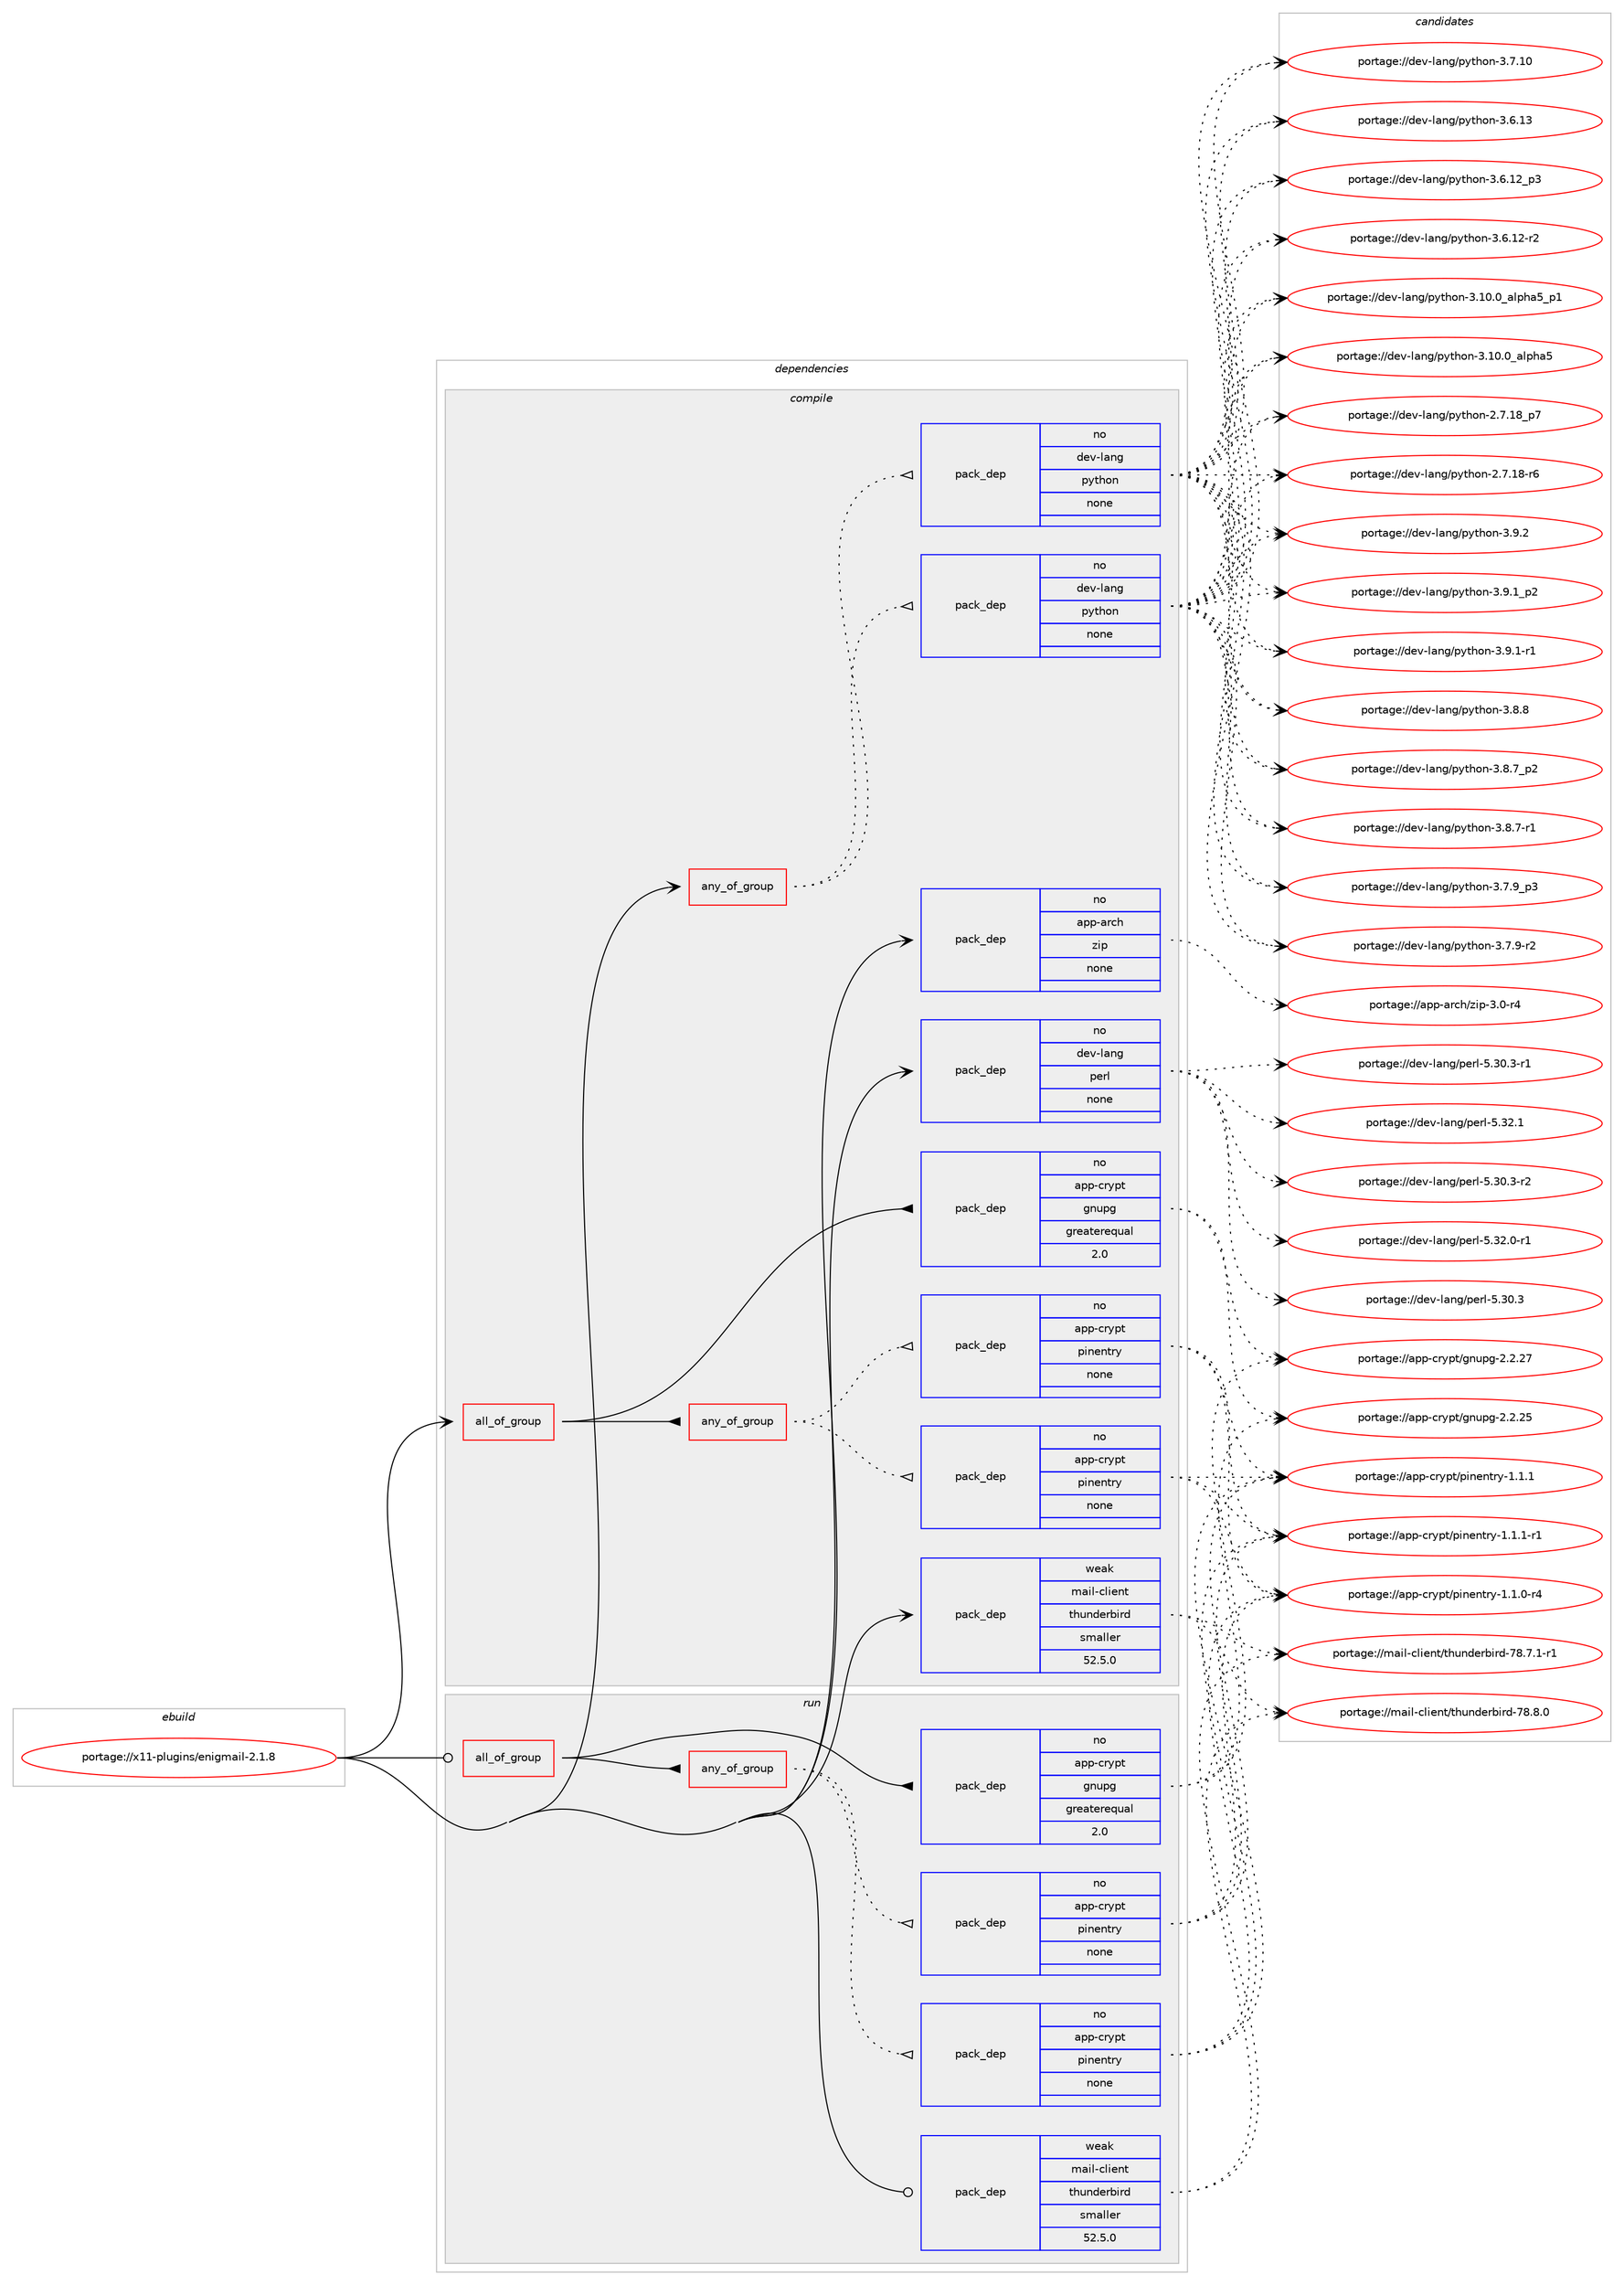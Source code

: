 digraph prolog {

# *************
# Graph options
# *************

newrank=true;
concentrate=true;
compound=true;
graph [rankdir=LR,fontname=Helvetica,fontsize=10,ranksep=1.5];#, ranksep=2.5, nodesep=0.2];
edge  [arrowhead=vee];
node  [fontname=Helvetica,fontsize=10];

# **********
# The ebuild
# **********

subgraph cluster_leftcol {
color=gray;
rank=same;
label=<<i>ebuild</i>>;
id [label="portage://x11-plugins/enigmail-2.1.8", color=red, width=4, href="../x11-plugins/enigmail-2.1.8.svg"];
}

# ****************
# The dependencies
# ****************

subgraph cluster_midcol {
color=gray;
label=<<i>dependencies</i>>;
subgraph cluster_compile {
fillcolor="#eeeeee";
style=filled;
label=<<i>compile</i>>;
subgraph all7 {
dependency1496 [label=<<TABLE BORDER="0" CELLBORDER="1" CELLSPACING="0" CELLPADDING="4"><TR><TD CELLPADDING="10">all_of_group</TD></TR></TABLE>>, shape=none, color=red];subgraph pack1276 {
dependency1497 [label=<<TABLE BORDER="0" CELLBORDER="1" CELLSPACING="0" CELLPADDING="4" WIDTH="220"><TR><TD ROWSPAN="6" CELLPADDING="30">pack_dep</TD></TR><TR><TD WIDTH="110">no</TD></TR><TR><TD>app-crypt</TD></TR><TR><TD>gnupg</TD></TR><TR><TD>greaterequal</TD></TR><TR><TD>2.0</TD></TR></TABLE>>, shape=none, color=blue];
}
dependency1496:e -> dependency1497:w [weight=20,style="solid",arrowhead="inv"];
subgraph any17 {
dependency1498 [label=<<TABLE BORDER="0" CELLBORDER="1" CELLSPACING="0" CELLPADDING="4"><TR><TD CELLPADDING="10">any_of_group</TD></TR></TABLE>>, shape=none, color=red];subgraph pack1277 {
dependency1499 [label=<<TABLE BORDER="0" CELLBORDER="1" CELLSPACING="0" CELLPADDING="4" WIDTH="220"><TR><TD ROWSPAN="6" CELLPADDING="30">pack_dep</TD></TR><TR><TD WIDTH="110">no</TD></TR><TR><TD>app-crypt</TD></TR><TR><TD>pinentry</TD></TR><TR><TD>none</TD></TR><TR><TD></TD></TR></TABLE>>, shape=none, color=blue];
}
dependency1498:e -> dependency1499:w [weight=20,style="dotted",arrowhead="oinv"];
subgraph pack1278 {
dependency1500 [label=<<TABLE BORDER="0" CELLBORDER="1" CELLSPACING="0" CELLPADDING="4" WIDTH="220"><TR><TD ROWSPAN="6" CELLPADDING="30">pack_dep</TD></TR><TR><TD WIDTH="110">no</TD></TR><TR><TD>app-crypt</TD></TR><TR><TD>pinentry</TD></TR><TR><TD>none</TD></TR><TR><TD></TD></TR></TABLE>>, shape=none, color=blue];
}
dependency1498:e -> dependency1500:w [weight=20,style="dotted",arrowhead="oinv"];
}
dependency1496:e -> dependency1498:w [weight=20,style="solid",arrowhead="inv"];
}
id:e -> dependency1496:w [weight=20,style="solid",arrowhead="vee"];
subgraph any18 {
dependency1501 [label=<<TABLE BORDER="0" CELLBORDER="1" CELLSPACING="0" CELLPADDING="4"><TR><TD CELLPADDING="10">any_of_group</TD></TR></TABLE>>, shape=none, color=red];subgraph pack1279 {
dependency1502 [label=<<TABLE BORDER="0" CELLBORDER="1" CELLSPACING="0" CELLPADDING="4" WIDTH="220"><TR><TD ROWSPAN="6" CELLPADDING="30">pack_dep</TD></TR><TR><TD WIDTH="110">no</TD></TR><TR><TD>dev-lang</TD></TR><TR><TD>python</TD></TR><TR><TD>none</TD></TR><TR><TD></TD></TR></TABLE>>, shape=none, color=blue];
}
dependency1501:e -> dependency1502:w [weight=20,style="dotted",arrowhead="oinv"];
subgraph pack1280 {
dependency1503 [label=<<TABLE BORDER="0" CELLBORDER="1" CELLSPACING="0" CELLPADDING="4" WIDTH="220"><TR><TD ROWSPAN="6" CELLPADDING="30">pack_dep</TD></TR><TR><TD WIDTH="110">no</TD></TR><TR><TD>dev-lang</TD></TR><TR><TD>python</TD></TR><TR><TD>none</TD></TR><TR><TD></TD></TR></TABLE>>, shape=none, color=blue];
}
dependency1501:e -> dependency1503:w [weight=20,style="dotted",arrowhead="oinv"];
}
id:e -> dependency1501:w [weight=20,style="solid",arrowhead="vee"];
subgraph pack1281 {
dependency1504 [label=<<TABLE BORDER="0" CELLBORDER="1" CELLSPACING="0" CELLPADDING="4" WIDTH="220"><TR><TD ROWSPAN="6" CELLPADDING="30">pack_dep</TD></TR><TR><TD WIDTH="110">no</TD></TR><TR><TD>app-arch</TD></TR><TR><TD>zip</TD></TR><TR><TD>none</TD></TR><TR><TD></TD></TR></TABLE>>, shape=none, color=blue];
}
id:e -> dependency1504:w [weight=20,style="solid",arrowhead="vee"];
subgraph pack1282 {
dependency1505 [label=<<TABLE BORDER="0" CELLBORDER="1" CELLSPACING="0" CELLPADDING="4" WIDTH="220"><TR><TD ROWSPAN="6" CELLPADDING="30">pack_dep</TD></TR><TR><TD WIDTH="110">no</TD></TR><TR><TD>dev-lang</TD></TR><TR><TD>perl</TD></TR><TR><TD>none</TD></TR><TR><TD></TD></TR></TABLE>>, shape=none, color=blue];
}
id:e -> dependency1505:w [weight=20,style="solid",arrowhead="vee"];
subgraph pack1283 {
dependency1506 [label=<<TABLE BORDER="0" CELLBORDER="1" CELLSPACING="0" CELLPADDING="4" WIDTH="220"><TR><TD ROWSPAN="6" CELLPADDING="30">pack_dep</TD></TR><TR><TD WIDTH="110">weak</TD></TR><TR><TD>mail-client</TD></TR><TR><TD>thunderbird</TD></TR><TR><TD>smaller</TD></TR><TR><TD>52.5.0</TD></TR></TABLE>>, shape=none, color=blue];
}
id:e -> dependency1506:w [weight=20,style="solid",arrowhead="vee"];
}
subgraph cluster_compileandrun {
fillcolor="#eeeeee";
style=filled;
label=<<i>compile and run</i>>;
}
subgraph cluster_run {
fillcolor="#eeeeee";
style=filled;
label=<<i>run</i>>;
subgraph all8 {
dependency1507 [label=<<TABLE BORDER="0" CELLBORDER="1" CELLSPACING="0" CELLPADDING="4"><TR><TD CELLPADDING="10">all_of_group</TD></TR></TABLE>>, shape=none, color=red];subgraph pack1284 {
dependency1508 [label=<<TABLE BORDER="0" CELLBORDER="1" CELLSPACING="0" CELLPADDING="4" WIDTH="220"><TR><TD ROWSPAN="6" CELLPADDING="30">pack_dep</TD></TR><TR><TD WIDTH="110">no</TD></TR><TR><TD>app-crypt</TD></TR><TR><TD>gnupg</TD></TR><TR><TD>greaterequal</TD></TR><TR><TD>2.0</TD></TR></TABLE>>, shape=none, color=blue];
}
dependency1507:e -> dependency1508:w [weight=20,style="solid",arrowhead="inv"];
subgraph any19 {
dependency1509 [label=<<TABLE BORDER="0" CELLBORDER="1" CELLSPACING="0" CELLPADDING="4"><TR><TD CELLPADDING="10">any_of_group</TD></TR></TABLE>>, shape=none, color=red];subgraph pack1285 {
dependency1510 [label=<<TABLE BORDER="0" CELLBORDER="1" CELLSPACING="0" CELLPADDING="4" WIDTH="220"><TR><TD ROWSPAN="6" CELLPADDING="30">pack_dep</TD></TR><TR><TD WIDTH="110">no</TD></TR><TR><TD>app-crypt</TD></TR><TR><TD>pinentry</TD></TR><TR><TD>none</TD></TR><TR><TD></TD></TR></TABLE>>, shape=none, color=blue];
}
dependency1509:e -> dependency1510:w [weight=20,style="dotted",arrowhead="oinv"];
subgraph pack1286 {
dependency1511 [label=<<TABLE BORDER="0" CELLBORDER="1" CELLSPACING="0" CELLPADDING="4" WIDTH="220"><TR><TD ROWSPAN="6" CELLPADDING="30">pack_dep</TD></TR><TR><TD WIDTH="110">no</TD></TR><TR><TD>app-crypt</TD></TR><TR><TD>pinentry</TD></TR><TR><TD>none</TD></TR><TR><TD></TD></TR></TABLE>>, shape=none, color=blue];
}
dependency1509:e -> dependency1511:w [weight=20,style="dotted",arrowhead="oinv"];
}
dependency1507:e -> dependency1509:w [weight=20,style="solid",arrowhead="inv"];
}
id:e -> dependency1507:w [weight=20,style="solid",arrowhead="odot"];
subgraph pack1287 {
dependency1512 [label=<<TABLE BORDER="0" CELLBORDER="1" CELLSPACING="0" CELLPADDING="4" WIDTH="220"><TR><TD ROWSPAN="6" CELLPADDING="30">pack_dep</TD></TR><TR><TD WIDTH="110">weak</TD></TR><TR><TD>mail-client</TD></TR><TR><TD>thunderbird</TD></TR><TR><TD>smaller</TD></TR><TR><TD>52.5.0</TD></TR></TABLE>>, shape=none, color=blue];
}
id:e -> dependency1512:w [weight=20,style="solid",arrowhead="odot"];
}
}

# **************
# The candidates
# **************

subgraph cluster_choices {
rank=same;
color=gray;
label=<<i>candidates</i>>;

subgraph choice1276 {
color=black;
nodesep=1;
choice9711211245991141211121164710311011711210345504650465055 [label="portage://app-crypt/gnupg-2.2.27", color=red, width=4,href="../app-crypt/gnupg-2.2.27.svg"];
choice9711211245991141211121164710311011711210345504650465053 [label="portage://app-crypt/gnupg-2.2.25", color=red, width=4,href="../app-crypt/gnupg-2.2.25.svg"];
dependency1497:e -> choice9711211245991141211121164710311011711210345504650465055:w [style=dotted,weight="100"];
dependency1497:e -> choice9711211245991141211121164710311011711210345504650465053:w [style=dotted,weight="100"];
}
subgraph choice1277 {
color=black;
nodesep=1;
choice971121124599114121112116471121051101011101161141214549464946494511449 [label="portage://app-crypt/pinentry-1.1.1-r1", color=red, width=4,href="../app-crypt/pinentry-1.1.1-r1.svg"];
choice97112112459911412111211647112105110101110116114121454946494649 [label="portage://app-crypt/pinentry-1.1.1", color=red, width=4,href="../app-crypt/pinentry-1.1.1.svg"];
choice971121124599114121112116471121051101011101161141214549464946484511452 [label="portage://app-crypt/pinentry-1.1.0-r4", color=red, width=4,href="../app-crypt/pinentry-1.1.0-r4.svg"];
dependency1499:e -> choice971121124599114121112116471121051101011101161141214549464946494511449:w [style=dotted,weight="100"];
dependency1499:e -> choice97112112459911412111211647112105110101110116114121454946494649:w [style=dotted,weight="100"];
dependency1499:e -> choice971121124599114121112116471121051101011101161141214549464946484511452:w [style=dotted,weight="100"];
}
subgraph choice1278 {
color=black;
nodesep=1;
choice971121124599114121112116471121051101011101161141214549464946494511449 [label="portage://app-crypt/pinentry-1.1.1-r1", color=red, width=4,href="../app-crypt/pinentry-1.1.1-r1.svg"];
choice97112112459911412111211647112105110101110116114121454946494649 [label="portage://app-crypt/pinentry-1.1.1", color=red, width=4,href="../app-crypt/pinentry-1.1.1.svg"];
choice971121124599114121112116471121051101011101161141214549464946484511452 [label="portage://app-crypt/pinentry-1.1.0-r4", color=red, width=4,href="../app-crypt/pinentry-1.1.0-r4.svg"];
dependency1500:e -> choice971121124599114121112116471121051101011101161141214549464946494511449:w [style=dotted,weight="100"];
dependency1500:e -> choice97112112459911412111211647112105110101110116114121454946494649:w [style=dotted,weight="100"];
dependency1500:e -> choice971121124599114121112116471121051101011101161141214549464946484511452:w [style=dotted,weight="100"];
}
subgraph choice1279 {
color=black;
nodesep=1;
choice100101118451089711010347112121116104111110455146574650 [label="portage://dev-lang/python-3.9.2", color=red, width=4,href="../dev-lang/python-3.9.2.svg"];
choice1001011184510897110103471121211161041111104551465746499511250 [label="portage://dev-lang/python-3.9.1_p2", color=red, width=4,href="../dev-lang/python-3.9.1_p2.svg"];
choice1001011184510897110103471121211161041111104551465746494511449 [label="portage://dev-lang/python-3.9.1-r1", color=red, width=4,href="../dev-lang/python-3.9.1-r1.svg"];
choice100101118451089711010347112121116104111110455146564656 [label="portage://dev-lang/python-3.8.8", color=red, width=4,href="../dev-lang/python-3.8.8.svg"];
choice1001011184510897110103471121211161041111104551465646559511250 [label="portage://dev-lang/python-3.8.7_p2", color=red, width=4,href="../dev-lang/python-3.8.7_p2.svg"];
choice1001011184510897110103471121211161041111104551465646554511449 [label="portage://dev-lang/python-3.8.7-r1", color=red, width=4,href="../dev-lang/python-3.8.7-r1.svg"];
choice1001011184510897110103471121211161041111104551465546579511251 [label="portage://dev-lang/python-3.7.9_p3", color=red, width=4,href="../dev-lang/python-3.7.9_p3.svg"];
choice1001011184510897110103471121211161041111104551465546574511450 [label="portage://dev-lang/python-3.7.9-r2", color=red, width=4,href="../dev-lang/python-3.7.9-r2.svg"];
choice10010111845108971101034711212111610411111045514655464948 [label="portage://dev-lang/python-3.7.10", color=red, width=4,href="../dev-lang/python-3.7.10.svg"];
choice10010111845108971101034711212111610411111045514654464951 [label="portage://dev-lang/python-3.6.13", color=red, width=4,href="../dev-lang/python-3.6.13.svg"];
choice100101118451089711010347112121116104111110455146544649509511251 [label="portage://dev-lang/python-3.6.12_p3", color=red, width=4,href="../dev-lang/python-3.6.12_p3.svg"];
choice100101118451089711010347112121116104111110455146544649504511450 [label="portage://dev-lang/python-3.6.12-r2", color=red, width=4,href="../dev-lang/python-3.6.12-r2.svg"];
choice10010111845108971101034711212111610411111045514649484648959710811210497539511249 [label="portage://dev-lang/python-3.10.0_alpha5_p1", color=red, width=4,href="../dev-lang/python-3.10.0_alpha5_p1.svg"];
choice1001011184510897110103471121211161041111104551464948464895971081121049753 [label="portage://dev-lang/python-3.10.0_alpha5", color=red, width=4,href="../dev-lang/python-3.10.0_alpha5.svg"];
choice100101118451089711010347112121116104111110455046554649569511255 [label="portage://dev-lang/python-2.7.18_p7", color=red, width=4,href="../dev-lang/python-2.7.18_p7.svg"];
choice100101118451089711010347112121116104111110455046554649564511454 [label="portage://dev-lang/python-2.7.18-r6", color=red, width=4,href="../dev-lang/python-2.7.18-r6.svg"];
dependency1502:e -> choice100101118451089711010347112121116104111110455146574650:w [style=dotted,weight="100"];
dependency1502:e -> choice1001011184510897110103471121211161041111104551465746499511250:w [style=dotted,weight="100"];
dependency1502:e -> choice1001011184510897110103471121211161041111104551465746494511449:w [style=dotted,weight="100"];
dependency1502:e -> choice100101118451089711010347112121116104111110455146564656:w [style=dotted,weight="100"];
dependency1502:e -> choice1001011184510897110103471121211161041111104551465646559511250:w [style=dotted,weight="100"];
dependency1502:e -> choice1001011184510897110103471121211161041111104551465646554511449:w [style=dotted,weight="100"];
dependency1502:e -> choice1001011184510897110103471121211161041111104551465546579511251:w [style=dotted,weight="100"];
dependency1502:e -> choice1001011184510897110103471121211161041111104551465546574511450:w [style=dotted,weight="100"];
dependency1502:e -> choice10010111845108971101034711212111610411111045514655464948:w [style=dotted,weight="100"];
dependency1502:e -> choice10010111845108971101034711212111610411111045514654464951:w [style=dotted,weight="100"];
dependency1502:e -> choice100101118451089711010347112121116104111110455146544649509511251:w [style=dotted,weight="100"];
dependency1502:e -> choice100101118451089711010347112121116104111110455146544649504511450:w [style=dotted,weight="100"];
dependency1502:e -> choice10010111845108971101034711212111610411111045514649484648959710811210497539511249:w [style=dotted,weight="100"];
dependency1502:e -> choice1001011184510897110103471121211161041111104551464948464895971081121049753:w [style=dotted,weight="100"];
dependency1502:e -> choice100101118451089711010347112121116104111110455046554649569511255:w [style=dotted,weight="100"];
dependency1502:e -> choice100101118451089711010347112121116104111110455046554649564511454:w [style=dotted,weight="100"];
}
subgraph choice1280 {
color=black;
nodesep=1;
choice100101118451089711010347112121116104111110455146574650 [label="portage://dev-lang/python-3.9.2", color=red, width=4,href="../dev-lang/python-3.9.2.svg"];
choice1001011184510897110103471121211161041111104551465746499511250 [label="portage://dev-lang/python-3.9.1_p2", color=red, width=4,href="../dev-lang/python-3.9.1_p2.svg"];
choice1001011184510897110103471121211161041111104551465746494511449 [label="portage://dev-lang/python-3.9.1-r1", color=red, width=4,href="../dev-lang/python-3.9.1-r1.svg"];
choice100101118451089711010347112121116104111110455146564656 [label="portage://dev-lang/python-3.8.8", color=red, width=4,href="../dev-lang/python-3.8.8.svg"];
choice1001011184510897110103471121211161041111104551465646559511250 [label="portage://dev-lang/python-3.8.7_p2", color=red, width=4,href="../dev-lang/python-3.8.7_p2.svg"];
choice1001011184510897110103471121211161041111104551465646554511449 [label="portage://dev-lang/python-3.8.7-r1", color=red, width=4,href="../dev-lang/python-3.8.7-r1.svg"];
choice1001011184510897110103471121211161041111104551465546579511251 [label="portage://dev-lang/python-3.7.9_p3", color=red, width=4,href="../dev-lang/python-3.7.9_p3.svg"];
choice1001011184510897110103471121211161041111104551465546574511450 [label="portage://dev-lang/python-3.7.9-r2", color=red, width=4,href="../dev-lang/python-3.7.9-r2.svg"];
choice10010111845108971101034711212111610411111045514655464948 [label="portage://dev-lang/python-3.7.10", color=red, width=4,href="../dev-lang/python-3.7.10.svg"];
choice10010111845108971101034711212111610411111045514654464951 [label="portage://dev-lang/python-3.6.13", color=red, width=4,href="../dev-lang/python-3.6.13.svg"];
choice100101118451089711010347112121116104111110455146544649509511251 [label="portage://dev-lang/python-3.6.12_p3", color=red, width=4,href="../dev-lang/python-3.6.12_p3.svg"];
choice100101118451089711010347112121116104111110455146544649504511450 [label="portage://dev-lang/python-3.6.12-r2", color=red, width=4,href="../dev-lang/python-3.6.12-r2.svg"];
choice10010111845108971101034711212111610411111045514649484648959710811210497539511249 [label="portage://dev-lang/python-3.10.0_alpha5_p1", color=red, width=4,href="../dev-lang/python-3.10.0_alpha5_p1.svg"];
choice1001011184510897110103471121211161041111104551464948464895971081121049753 [label="portage://dev-lang/python-3.10.0_alpha5", color=red, width=4,href="../dev-lang/python-3.10.0_alpha5.svg"];
choice100101118451089711010347112121116104111110455046554649569511255 [label="portage://dev-lang/python-2.7.18_p7", color=red, width=4,href="../dev-lang/python-2.7.18_p7.svg"];
choice100101118451089711010347112121116104111110455046554649564511454 [label="portage://dev-lang/python-2.7.18-r6", color=red, width=4,href="../dev-lang/python-2.7.18-r6.svg"];
dependency1503:e -> choice100101118451089711010347112121116104111110455146574650:w [style=dotted,weight="100"];
dependency1503:e -> choice1001011184510897110103471121211161041111104551465746499511250:w [style=dotted,weight="100"];
dependency1503:e -> choice1001011184510897110103471121211161041111104551465746494511449:w [style=dotted,weight="100"];
dependency1503:e -> choice100101118451089711010347112121116104111110455146564656:w [style=dotted,weight="100"];
dependency1503:e -> choice1001011184510897110103471121211161041111104551465646559511250:w [style=dotted,weight="100"];
dependency1503:e -> choice1001011184510897110103471121211161041111104551465646554511449:w [style=dotted,weight="100"];
dependency1503:e -> choice1001011184510897110103471121211161041111104551465546579511251:w [style=dotted,weight="100"];
dependency1503:e -> choice1001011184510897110103471121211161041111104551465546574511450:w [style=dotted,weight="100"];
dependency1503:e -> choice10010111845108971101034711212111610411111045514655464948:w [style=dotted,weight="100"];
dependency1503:e -> choice10010111845108971101034711212111610411111045514654464951:w [style=dotted,weight="100"];
dependency1503:e -> choice100101118451089711010347112121116104111110455146544649509511251:w [style=dotted,weight="100"];
dependency1503:e -> choice100101118451089711010347112121116104111110455146544649504511450:w [style=dotted,weight="100"];
dependency1503:e -> choice10010111845108971101034711212111610411111045514649484648959710811210497539511249:w [style=dotted,weight="100"];
dependency1503:e -> choice1001011184510897110103471121211161041111104551464948464895971081121049753:w [style=dotted,weight="100"];
dependency1503:e -> choice100101118451089711010347112121116104111110455046554649569511255:w [style=dotted,weight="100"];
dependency1503:e -> choice100101118451089711010347112121116104111110455046554649564511454:w [style=dotted,weight="100"];
}
subgraph choice1281 {
color=black;
nodesep=1;
choice9711211245971149910447122105112455146484511452 [label="portage://app-arch/zip-3.0-r4", color=red, width=4,href="../app-arch/zip-3.0-r4.svg"];
dependency1504:e -> choice9711211245971149910447122105112455146484511452:w [style=dotted,weight="100"];
}
subgraph choice1282 {
color=black;
nodesep=1;
choice10010111845108971101034711210111410845534651504649 [label="portage://dev-lang/perl-5.32.1", color=red, width=4,href="../dev-lang/perl-5.32.1.svg"];
choice100101118451089711010347112101114108455346515046484511449 [label="portage://dev-lang/perl-5.32.0-r1", color=red, width=4,href="../dev-lang/perl-5.32.0-r1.svg"];
choice100101118451089711010347112101114108455346514846514511450 [label="portage://dev-lang/perl-5.30.3-r2", color=red, width=4,href="../dev-lang/perl-5.30.3-r2.svg"];
choice100101118451089711010347112101114108455346514846514511449 [label="portage://dev-lang/perl-5.30.3-r1", color=red, width=4,href="../dev-lang/perl-5.30.3-r1.svg"];
choice10010111845108971101034711210111410845534651484651 [label="portage://dev-lang/perl-5.30.3", color=red, width=4,href="../dev-lang/perl-5.30.3.svg"];
dependency1505:e -> choice10010111845108971101034711210111410845534651504649:w [style=dotted,weight="100"];
dependency1505:e -> choice100101118451089711010347112101114108455346515046484511449:w [style=dotted,weight="100"];
dependency1505:e -> choice100101118451089711010347112101114108455346514846514511450:w [style=dotted,weight="100"];
dependency1505:e -> choice100101118451089711010347112101114108455346514846514511449:w [style=dotted,weight="100"];
dependency1505:e -> choice10010111845108971101034711210111410845534651484651:w [style=dotted,weight="100"];
}
subgraph choice1283 {
color=black;
nodesep=1;
choice109971051084599108105101110116471161041171101001011149810511410045555646564648 [label="portage://mail-client/thunderbird-78.8.0", color=red, width=4,href="../mail-client/thunderbird-78.8.0.svg"];
choice1099710510845991081051011101164711610411711010010111498105114100455556465546494511449 [label="portage://mail-client/thunderbird-78.7.1-r1", color=red, width=4,href="../mail-client/thunderbird-78.7.1-r1.svg"];
dependency1506:e -> choice109971051084599108105101110116471161041171101001011149810511410045555646564648:w [style=dotted,weight="100"];
dependency1506:e -> choice1099710510845991081051011101164711610411711010010111498105114100455556465546494511449:w [style=dotted,weight="100"];
}
subgraph choice1284 {
color=black;
nodesep=1;
choice9711211245991141211121164710311011711210345504650465055 [label="portage://app-crypt/gnupg-2.2.27", color=red, width=4,href="../app-crypt/gnupg-2.2.27.svg"];
choice9711211245991141211121164710311011711210345504650465053 [label="portage://app-crypt/gnupg-2.2.25", color=red, width=4,href="../app-crypt/gnupg-2.2.25.svg"];
dependency1508:e -> choice9711211245991141211121164710311011711210345504650465055:w [style=dotted,weight="100"];
dependency1508:e -> choice9711211245991141211121164710311011711210345504650465053:w [style=dotted,weight="100"];
}
subgraph choice1285 {
color=black;
nodesep=1;
choice971121124599114121112116471121051101011101161141214549464946494511449 [label="portage://app-crypt/pinentry-1.1.1-r1", color=red, width=4,href="../app-crypt/pinentry-1.1.1-r1.svg"];
choice97112112459911412111211647112105110101110116114121454946494649 [label="portage://app-crypt/pinentry-1.1.1", color=red, width=4,href="../app-crypt/pinentry-1.1.1.svg"];
choice971121124599114121112116471121051101011101161141214549464946484511452 [label="portage://app-crypt/pinentry-1.1.0-r4", color=red, width=4,href="../app-crypt/pinentry-1.1.0-r4.svg"];
dependency1510:e -> choice971121124599114121112116471121051101011101161141214549464946494511449:w [style=dotted,weight="100"];
dependency1510:e -> choice97112112459911412111211647112105110101110116114121454946494649:w [style=dotted,weight="100"];
dependency1510:e -> choice971121124599114121112116471121051101011101161141214549464946484511452:w [style=dotted,weight="100"];
}
subgraph choice1286 {
color=black;
nodesep=1;
choice971121124599114121112116471121051101011101161141214549464946494511449 [label="portage://app-crypt/pinentry-1.1.1-r1", color=red, width=4,href="../app-crypt/pinentry-1.1.1-r1.svg"];
choice97112112459911412111211647112105110101110116114121454946494649 [label="portage://app-crypt/pinentry-1.1.1", color=red, width=4,href="../app-crypt/pinentry-1.1.1.svg"];
choice971121124599114121112116471121051101011101161141214549464946484511452 [label="portage://app-crypt/pinentry-1.1.0-r4", color=red, width=4,href="../app-crypt/pinentry-1.1.0-r4.svg"];
dependency1511:e -> choice971121124599114121112116471121051101011101161141214549464946494511449:w [style=dotted,weight="100"];
dependency1511:e -> choice97112112459911412111211647112105110101110116114121454946494649:w [style=dotted,weight="100"];
dependency1511:e -> choice971121124599114121112116471121051101011101161141214549464946484511452:w [style=dotted,weight="100"];
}
subgraph choice1287 {
color=black;
nodesep=1;
choice109971051084599108105101110116471161041171101001011149810511410045555646564648 [label="portage://mail-client/thunderbird-78.8.0", color=red, width=4,href="../mail-client/thunderbird-78.8.0.svg"];
choice1099710510845991081051011101164711610411711010010111498105114100455556465546494511449 [label="portage://mail-client/thunderbird-78.7.1-r1", color=red, width=4,href="../mail-client/thunderbird-78.7.1-r1.svg"];
dependency1512:e -> choice109971051084599108105101110116471161041171101001011149810511410045555646564648:w [style=dotted,weight="100"];
dependency1512:e -> choice1099710510845991081051011101164711610411711010010111498105114100455556465546494511449:w [style=dotted,weight="100"];
}
}

}
